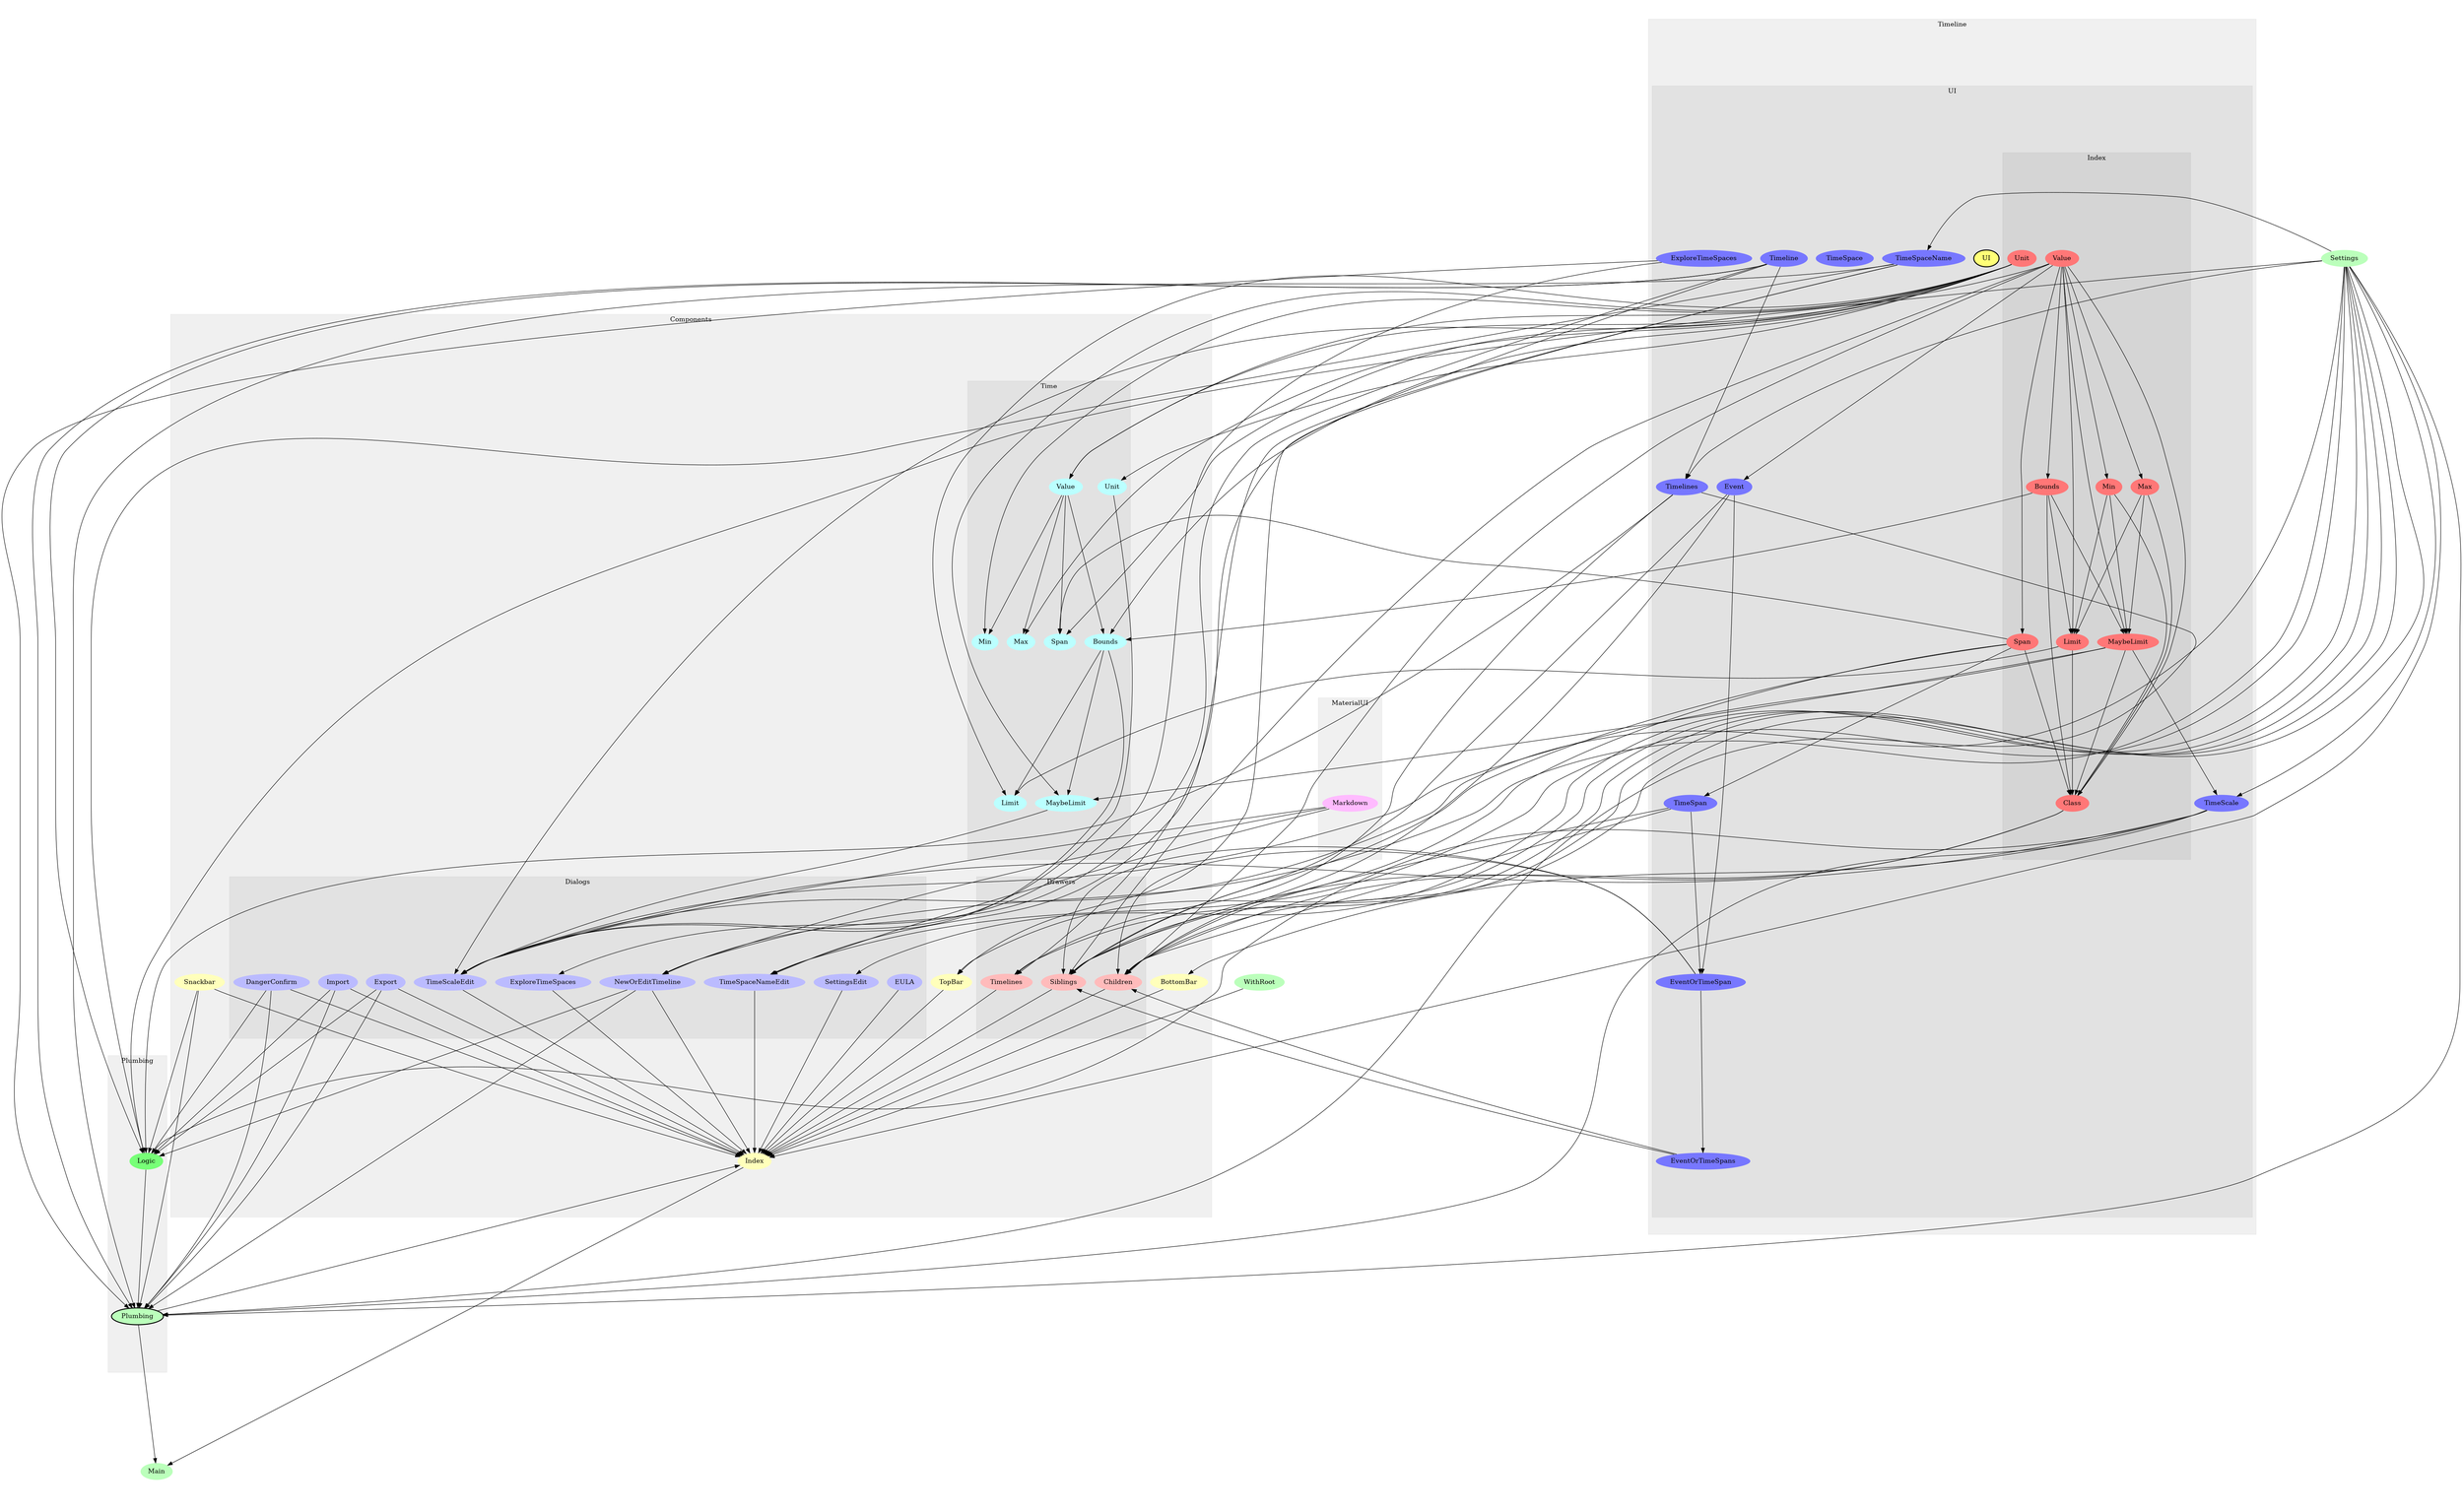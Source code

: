 digraph Modules {
size="48,32";
ratio="fill";
u1[label="WithRoot",style="filled",fillcolor="#bbffbb",penwidth="0"];
u3[label="Main",style="filled",fillcolor="#bbffbb",penwidth="0"];
u48[label="Settings",style="filled",fillcolor="#bbffbb",penwidth="0"];
subgraph cluster_0 {
label="Components";
color="#0000000F";
style="filled";
u24[label="BottomBar",style="filled",fillcolor="#ffffbb",penwidth="0"];
u34[label="TopBar",style="filled",fillcolor="#ffffbb",penwidth="0"];
u35[label="Snackbar",style="filled",fillcolor="#ffffbb",penwidth="0"];
u44[label="Index",style="filled",fillcolor="#ffffbb",penwidth="0"];
subgraph cluster_1 {
label="Dialogs";
color="#0000000F";
style="filled";
u25[label="EULA",style="filled",fillcolor="#bbbbff",penwidth="0"];
u26[label="DangerConfirm",style="filled",fillcolor="#bbbbff",penwidth="0"];
u27[label="Import",style="filled",fillcolor="#bbbbff",penwidth="0"];
u28[label="TimeScaleEdit",style="filled",fillcolor="#bbbbff",penwidth="0"];
u29[label="Export",style="filled",fillcolor="#bbbbff",penwidth="0"];
u30[label="TimeSpaceNameEdit",style="filled",fillcolor="#bbbbff",penwidth="0"];
u31[label="SettingsEdit",style="filled",fillcolor="#bbbbff",penwidth="0"];
u32[label="ExploreTimeSpaces",style="filled",fillcolor="#bbbbff",penwidth="0"];
u33[label="NewOrEditTimeline",style="filled",fillcolor="#bbbbff",penwidth="0"];

}
subgraph cluster_2 {
label="Drawers";
color="#0000000F";
style="filled";
u45[label="Siblings",style="filled",fillcolor="#ffbbbb",penwidth="0"];
u46[label="Children",style="filled",fillcolor="#ffbbbb",penwidth="0"];
u47[label="Timelines",style="filled",fillcolor="#ffbbbb",penwidth="0"];

}
subgraph cluster_3 {
label="Time";
color="#0000000F";
style="filled";
u36[label="MaybeLimit",style="filled",fillcolor="#bbffff",penwidth="0"];
u37[label="Max",style="filled",fillcolor="#bbffff",penwidth="0"];
u38[label="Bounds",style="filled",fillcolor="#bbffff",penwidth="0"];
u39[label="Value",style="filled",fillcolor="#bbffff",penwidth="0"];
u40[label="Span",style="filled",fillcolor="#bbffff",penwidth="0"];
u41[label="Unit",style="filled",fillcolor="#bbffff",penwidth="0"];
u42[label="Limit",style="filled",fillcolor="#bbffff",penwidth="0"];
u43[label="Min",style="filled",fillcolor="#bbffff",penwidth="0"];

}

}
subgraph cluster_4 {
label="MaterialUI";
color="#0000000F";
style="filled";
u49[label="Markdown",style="filled",fillcolor="#ffbbff",penwidth="0"];

}
subgraph cluster_5 {
label="Plumbing";
color="#0000000F";
style="filled";
u2[label="Plumbing",style="filled,bold",fillcolor="#bbffbb"];
u0[label="Logic",style="filled",fillcolor="#77ff77",penwidth="0"];

}
subgraph cluster_6 {
label="Timeline";
color="#0000000F";
style="filled";
subgraph cluster_7 {
label="UI";
color="#0000000F";
style="filled";
u23[label="UI",style="filled,bold",fillcolor="#ffff77"];
u4[label="TimeSpan",style="filled",fillcolor="#7777ff",penwidth="0"];
u5[label="TimeSpaceName",style="filled",fillcolor="#7777ff",penwidth="0"];
u6[label="TimeSpace",style="filled",fillcolor="#7777ff",penwidth="0"];
u7[label="EventOrTimeSpan",style="filled",fillcolor="#7777ff",penwidth="0"];
u8[label="TimeScale",style="filled",fillcolor="#7777ff",penwidth="0"];
u9[label="Event",style="filled",fillcolor="#7777ff",penwidth="0"];
u10[label="Timelines",style="filled",fillcolor="#7777ff",penwidth="0"];
u20[label="ExploreTimeSpaces",style="filled",fillcolor="#7777ff",penwidth="0"];
u21[label="Timeline",style="filled",fillcolor="#7777ff",penwidth="0"];
u22[label="EventOrTimeSpans",style="filled",fillcolor="#7777ff",penwidth="0"];
subgraph cluster_8 {
label="Index";
color="#0000000F";
style="filled";
u11[label="MaybeLimit",style="filled",fillcolor="#ff7777",penwidth="0"];
u12[label="Class",style="filled",fillcolor="#ff7777",penwidth="0"];
u13[label="Max",style="filled",fillcolor="#ff7777",penwidth="0"];
u14[label="Bounds",style="filled",fillcolor="#ff7777",penwidth="0"];
u15[label="Value",style="filled",fillcolor="#ff7777",penwidth="0"];
u16[label="Span",style="filled",fillcolor="#ff7777",penwidth="0"];
u17[label="Unit",style="filled",fillcolor="#ff7777",penwidth="0"];
u18[label="Limit",style="filled",fillcolor="#ff7777",penwidth="0"];
u19[label="Min",style="filled",fillcolor="#ff7777",penwidth="0"];

}

}

}
u5 -> u0;
u8 -> u0;
u10 -> u0;
u21 -> u0;
u26 -> u0;
u27 -> u0;
u29 -> u0;
u33 -> u0;
u35 -> u0;
u48 -> u0;
u0 -> u2;
u5 -> u2;
u8 -> u2;
u10 -> u2;
u20 -> u2;
u21 -> u2;
u26 -> u2;
u27 -> u2;
u29 -> u2;
u33 -> u2;
u35 -> u2;
u48 -> u2;
u2 -> u3;
u44 -> u3;
u16 -> u4;
u48 -> u5;
u4 -> u7;
u9 -> u7;
u11 -> u8;
u48 -> u8;
u15 -> u9;
u21 -> u10;
u48 -> u10;
u13 -> u11;
u14 -> u11;
u15 -> u11;
u19 -> u11;
u11 -> u12;
u13 -> u12;
u14 -> u12;
u15 -> u12;
u16 -> u12;
u18 -> u12;
u19 -> u12;
u15 -> u13;
u15 -> u14;
u15 -> u16;
u13 -> u18;
u14 -> u18;
u15 -> u18;
u19 -> u18;
u15 -> u19;
u7 -> u22;
u8 -> u24;
u8 -> u28;
u11 -> u28;
u17 -> u28;
u36 -> u28;
u38 -> u28;
u41 -> u28;
u48 -> u28;
u49 -> u28;
u5 -> u30;
u48 -> u30;
u49 -> u30;
u48 -> u31;
u20 -> u32;
u21 -> u33;
u48 -> u33;
u49 -> u33;
u5 -> u34;
u48 -> u34;
u11 -> u36;
u17 -> u36;
u38 -> u36;
u17 -> u37;
u39 -> u37;
u14 -> u38;
u17 -> u38;
u39 -> u38;
u15 -> u39;
u17 -> u39;
u16 -> u40;
u17 -> u40;
u39 -> u40;
u17 -> u41;
u17 -> u42;
u18 -> u42;
u38 -> u42;
u17 -> u43;
u39 -> u43;
u1 -> u44;
u2 -> u44;
u24 -> u44;
u25 -> u44;
u26 -> u44;
u27 -> u44;
u28 -> u44;
u29 -> u44;
u30 -> u44;
u31 -> u44;
u32 -> u44;
u33 -> u44;
u34 -> u44;
u35 -> u44;
u45 -> u44;
u46 -> u44;
u47 -> u44;
u48 -> u44;
u4 -> u45;
u7 -> u45;
u9 -> u45;
u12 -> u45;
u15 -> u45;
u16 -> u45;
u22 -> u45;
u48 -> u45;
u4 -> u46;
u7 -> u46;
u9 -> u46;
u12 -> u46;
u15 -> u46;
u16 -> u46;
u22 -> u46;
u48 -> u46;
u10 -> u47;
u21 -> u47;
u48 -> u47;

}
